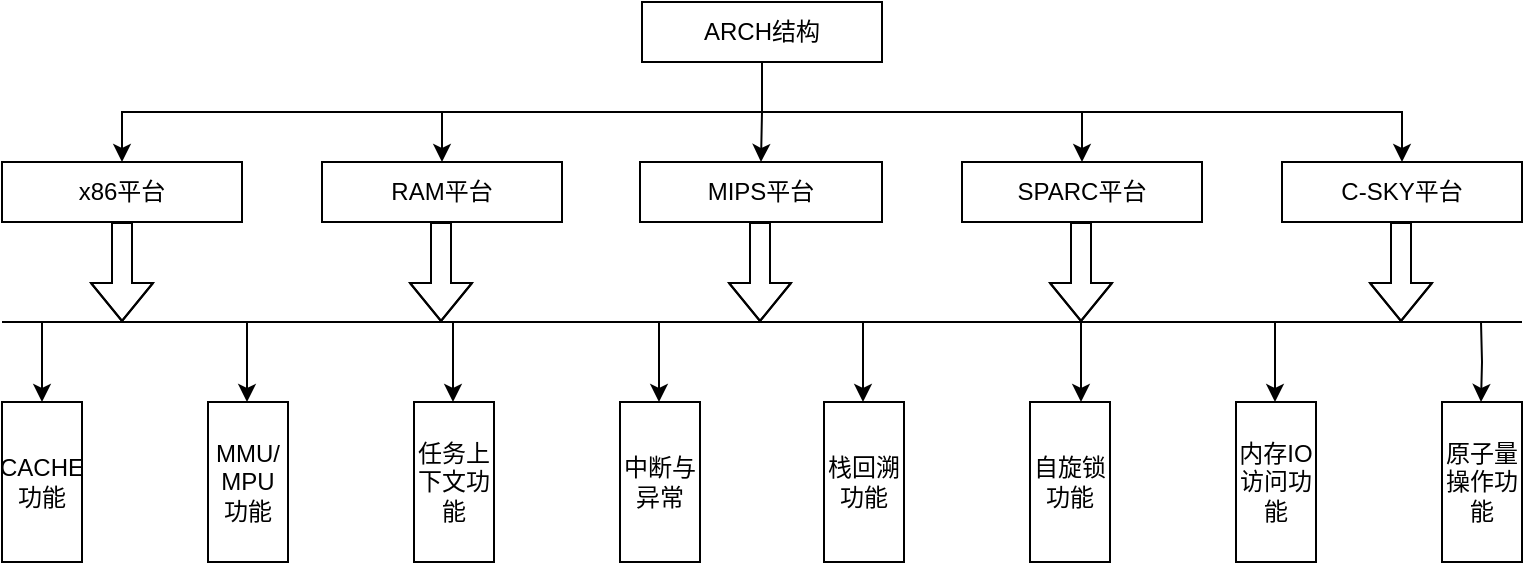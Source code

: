 <mxfile version="21.2.1" type="github">
  <diagram name="第 1 页" id="7ywKPiyKsjDLe_ZhP_Oc">
    <mxGraphModel dx="1142" dy="662" grid="1" gridSize="10" guides="1" tooltips="1" connect="1" arrows="1" fold="1" page="1" pageScale="1" pageWidth="827" pageHeight="1169" math="0" shadow="0">
      <root>
        <mxCell id="0" />
        <mxCell id="1" parent="0" />
        <mxCell id="Ib0QebXVV1Jgr7dSzEw8-8" style="edgeStyle=orthogonalEdgeStyle;rounded=0;orthogonalLoop=1;jettySize=auto;html=1;exitX=0.5;exitY=1;exitDx=0;exitDy=0;entryX=0.5;entryY=0;entryDx=0;entryDy=0;" edge="1" parent="1" source="Ib0QebXVV1Jgr7dSzEw8-1" target="Ib0QebXVV1Jgr7dSzEw8-4">
          <mxGeometry relative="1" as="geometry" />
        </mxCell>
        <mxCell id="Ib0QebXVV1Jgr7dSzEw8-9" style="edgeStyle=orthogonalEdgeStyle;rounded=0;orthogonalLoop=1;jettySize=auto;html=1;exitX=0.5;exitY=1;exitDx=0;exitDy=0;" edge="1" parent="1" source="Ib0QebXVV1Jgr7dSzEw8-1" target="Ib0QebXVV1Jgr7dSzEw8-3">
          <mxGeometry relative="1" as="geometry" />
        </mxCell>
        <mxCell id="Ib0QebXVV1Jgr7dSzEw8-10" style="edgeStyle=orthogonalEdgeStyle;rounded=0;orthogonalLoop=1;jettySize=auto;html=1;exitX=0.5;exitY=1;exitDx=0;exitDy=0;entryX=0.5;entryY=0;entryDx=0;entryDy=0;" edge="1" parent="1" source="Ib0QebXVV1Jgr7dSzEw8-1" target="Ib0QebXVV1Jgr7dSzEw8-2">
          <mxGeometry relative="1" as="geometry" />
        </mxCell>
        <mxCell id="Ib0QebXVV1Jgr7dSzEw8-11" style="edgeStyle=orthogonalEdgeStyle;rounded=0;orthogonalLoop=1;jettySize=auto;html=1;exitX=0.5;exitY=1;exitDx=0;exitDy=0;" edge="1" parent="1" source="Ib0QebXVV1Jgr7dSzEw8-1" target="Ib0QebXVV1Jgr7dSzEw8-5">
          <mxGeometry relative="1" as="geometry" />
        </mxCell>
        <mxCell id="Ib0QebXVV1Jgr7dSzEw8-12" style="edgeStyle=orthogonalEdgeStyle;rounded=0;orthogonalLoop=1;jettySize=auto;html=1;exitX=0.5;exitY=1;exitDx=0;exitDy=0;" edge="1" parent="1" source="Ib0QebXVV1Jgr7dSzEw8-1" target="Ib0QebXVV1Jgr7dSzEw8-6">
          <mxGeometry relative="1" as="geometry" />
        </mxCell>
        <mxCell id="Ib0QebXVV1Jgr7dSzEw8-1" value="ARCH结构" style="rounded=0;whiteSpace=wrap;html=1;" vertex="1" parent="1">
          <mxGeometry x="360" y="120" width="120" height="30" as="geometry" />
        </mxCell>
        <mxCell id="Ib0QebXVV1Jgr7dSzEw8-2" value="x86平台" style="rounded=0;whiteSpace=wrap;html=1;" vertex="1" parent="1">
          <mxGeometry x="40" y="200" width="120" height="30" as="geometry" />
        </mxCell>
        <mxCell id="Ib0QebXVV1Jgr7dSzEw8-3" value="RAM平台" style="rounded=0;whiteSpace=wrap;html=1;" vertex="1" parent="1">
          <mxGeometry x="200" y="200" width="120" height="30" as="geometry" />
        </mxCell>
        <mxCell id="Ib0QebXVV1Jgr7dSzEw8-4" value="MIPS平台" style="rounded=0;whiteSpace=wrap;html=1;" vertex="1" parent="1">
          <mxGeometry x="359" y="200" width="121" height="30" as="geometry" />
        </mxCell>
        <mxCell id="Ib0QebXVV1Jgr7dSzEw8-5" value="SPARC平台" style="rounded=0;whiteSpace=wrap;html=1;" vertex="1" parent="1">
          <mxGeometry x="520" y="200" width="120" height="30" as="geometry" />
        </mxCell>
        <mxCell id="Ib0QebXVV1Jgr7dSzEw8-6" value="C-SKY平台" style="rounded=0;whiteSpace=wrap;html=1;" vertex="1" parent="1">
          <mxGeometry x="680" y="200" width="120" height="30" as="geometry" />
        </mxCell>
        <mxCell id="Ib0QebXVV1Jgr7dSzEw8-7" style="edgeStyle=orthogonalEdgeStyle;rounded=0;orthogonalLoop=1;jettySize=auto;html=1;exitX=0.5;exitY=1;exitDx=0;exitDy=0;" edge="1" parent="1" source="Ib0QebXVV1Jgr7dSzEw8-6" target="Ib0QebXVV1Jgr7dSzEw8-6">
          <mxGeometry relative="1" as="geometry" />
        </mxCell>
        <mxCell id="Ib0QebXVV1Jgr7dSzEw8-14" value="" style="endArrow=none;html=1;rounded=0;" edge="1" parent="1">
          <mxGeometry width="50" height="50" relative="1" as="geometry">
            <mxPoint x="40" y="280" as="sourcePoint" />
            <mxPoint x="800" y="280" as="targetPoint" />
          </mxGeometry>
        </mxCell>
        <mxCell id="Ib0QebXVV1Jgr7dSzEw8-15" value="" style="shape=flexArrow;endArrow=classic;html=1;rounded=0;exitX=0.5;exitY=1;exitDx=0;exitDy=0;" edge="1" parent="1" source="Ib0QebXVV1Jgr7dSzEw8-2">
          <mxGeometry width="50" height="50" relative="1" as="geometry">
            <mxPoint x="390" y="370" as="sourcePoint" />
            <mxPoint x="100" y="280" as="targetPoint" />
            <Array as="points">
              <mxPoint x="100" y="250" />
            </Array>
          </mxGeometry>
        </mxCell>
        <mxCell id="Ib0QebXVV1Jgr7dSzEw8-16" value="" style="shape=flexArrow;endArrow=classic;html=1;rounded=0;exitX=0.5;exitY=1;exitDx=0;exitDy=0;" edge="1" parent="1">
          <mxGeometry width="50" height="50" relative="1" as="geometry">
            <mxPoint x="259.5" y="230" as="sourcePoint" />
            <mxPoint x="259.5" y="280" as="targetPoint" />
            <Array as="points">
              <mxPoint x="259.5" y="250" />
            </Array>
          </mxGeometry>
        </mxCell>
        <mxCell id="Ib0QebXVV1Jgr7dSzEw8-17" value="" style="shape=flexArrow;endArrow=classic;html=1;rounded=0;exitX=0.5;exitY=1;exitDx=0;exitDy=0;" edge="1" parent="1">
          <mxGeometry width="50" height="50" relative="1" as="geometry">
            <mxPoint x="419" y="230" as="sourcePoint" />
            <mxPoint x="419" y="280" as="targetPoint" />
            <Array as="points">
              <mxPoint x="419" y="250" />
            </Array>
          </mxGeometry>
        </mxCell>
        <mxCell id="Ib0QebXVV1Jgr7dSzEw8-18" value="" style="shape=flexArrow;endArrow=classic;html=1;rounded=0;exitX=0.5;exitY=1;exitDx=0;exitDy=0;" edge="1" parent="1">
          <mxGeometry width="50" height="50" relative="1" as="geometry">
            <mxPoint x="579.5" y="230" as="sourcePoint" />
            <mxPoint x="579.5" y="280" as="targetPoint" />
            <Array as="points">
              <mxPoint x="579.5" y="250" />
            </Array>
          </mxGeometry>
        </mxCell>
        <mxCell id="Ib0QebXVV1Jgr7dSzEw8-19" value="" style="shape=flexArrow;endArrow=classic;html=1;rounded=0;exitX=0.5;exitY=1;exitDx=0;exitDy=0;" edge="1" parent="1">
          <mxGeometry width="50" height="50" relative="1" as="geometry">
            <mxPoint x="739.5" y="230" as="sourcePoint" />
            <mxPoint x="739.5" y="280" as="targetPoint" />
            <Array as="points">
              <mxPoint x="739.5" y="250" />
            </Array>
          </mxGeometry>
        </mxCell>
        <mxCell id="Ib0QebXVV1Jgr7dSzEw8-21" value="CACHE功能" style="rounded=0;whiteSpace=wrap;html=1;" vertex="1" parent="1">
          <mxGeometry x="40" y="320" width="40" height="80" as="geometry" />
        </mxCell>
        <mxCell id="Ib0QebXVV1Jgr7dSzEw8-22" value="MMU/&lt;br&gt;MPU功能" style="rounded=0;whiteSpace=wrap;html=1;" vertex="1" parent="1">
          <mxGeometry x="143" y="320" width="40" height="80" as="geometry" />
        </mxCell>
        <mxCell id="Ib0QebXVV1Jgr7dSzEw8-23" value="任务上下文功能" style="rounded=0;whiteSpace=wrap;html=1;" vertex="1" parent="1">
          <mxGeometry x="246" y="320" width="40" height="80" as="geometry" />
        </mxCell>
        <mxCell id="Ib0QebXVV1Jgr7dSzEw8-24" value="中断与异常" style="rounded=0;whiteSpace=wrap;html=1;" vertex="1" parent="1">
          <mxGeometry x="349" y="320" width="40" height="80" as="geometry" />
        </mxCell>
        <mxCell id="Ib0QebXVV1Jgr7dSzEw8-25" value="栈回溯功能" style="rounded=0;whiteSpace=wrap;html=1;" vertex="1" parent="1">
          <mxGeometry x="451" y="320" width="40" height="80" as="geometry" />
        </mxCell>
        <mxCell id="Ib0QebXVV1Jgr7dSzEw8-26" value="自旋锁功能" style="rounded=0;whiteSpace=wrap;html=1;" vertex="1" parent="1">
          <mxGeometry x="554" y="320" width="40" height="80" as="geometry" />
        </mxCell>
        <mxCell id="Ib0QebXVV1Jgr7dSzEw8-27" value="内存IO访问功能" style="rounded=0;whiteSpace=wrap;html=1;" vertex="1" parent="1">
          <mxGeometry x="657" y="320" width="40" height="80" as="geometry" />
        </mxCell>
        <mxCell id="Ib0QebXVV1Jgr7dSzEw8-28" value="原子量操作功能" style="rounded=0;whiteSpace=wrap;html=1;" vertex="1" parent="1">
          <mxGeometry x="760" y="320" width="40" height="80" as="geometry" />
        </mxCell>
        <mxCell id="Ib0QebXVV1Jgr7dSzEw8-29" value="" style="endArrow=classic;html=1;rounded=0;entryX=0.5;entryY=0;entryDx=0;entryDy=0;" edge="1" parent="1" target="Ib0QebXVV1Jgr7dSzEw8-21">
          <mxGeometry width="50" height="50" relative="1" as="geometry">
            <mxPoint x="60" y="280" as="sourcePoint" />
            <mxPoint x="440" y="410" as="targetPoint" />
          </mxGeometry>
        </mxCell>
        <mxCell id="Ib0QebXVV1Jgr7dSzEw8-30" value="" style="endArrow=classic;html=1;rounded=0;entryX=0.5;entryY=0;entryDx=0;entryDy=0;" edge="1" parent="1">
          <mxGeometry width="50" height="50" relative="1" as="geometry">
            <mxPoint x="162.5" y="280" as="sourcePoint" />
            <mxPoint x="162.5" y="320" as="targetPoint" />
          </mxGeometry>
        </mxCell>
        <mxCell id="Ib0QebXVV1Jgr7dSzEw8-31" value="" style="endArrow=classic;html=1;rounded=0;entryX=0.5;entryY=0;entryDx=0;entryDy=0;" edge="1" parent="1">
          <mxGeometry width="50" height="50" relative="1" as="geometry">
            <mxPoint x="265.5" y="280" as="sourcePoint" />
            <mxPoint x="265.5" y="320" as="targetPoint" />
          </mxGeometry>
        </mxCell>
        <mxCell id="Ib0QebXVV1Jgr7dSzEw8-32" value="" style="endArrow=classic;html=1;rounded=0;entryX=0.5;entryY=0;entryDx=0;entryDy=0;" edge="1" parent="1">
          <mxGeometry width="50" height="50" relative="1" as="geometry">
            <mxPoint x="368.5" y="280" as="sourcePoint" />
            <mxPoint x="368.5" y="320" as="targetPoint" />
          </mxGeometry>
        </mxCell>
        <mxCell id="Ib0QebXVV1Jgr7dSzEw8-33" value="" style="endArrow=classic;html=1;rounded=0;entryX=0.5;entryY=0;entryDx=0;entryDy=0;" edge="1" parent="1">
          <mxGeometry width="50" height="50" relative="1" as="geometry">
            <mxPoint x="470.5" y="280" as="sourcePoint" />
            <mxPoint x="470.5" y="320" as="targetPoint" />
          </mxGeometry>
        </mxCell>
        <mxCell id="Ib0QebXVV1Jgr7dSzEw8-34" value="" style="endArrow=classic;html=1;rounded=0;entryX=0.5;entryY=0;entryDx=0;entryDy=0;" edge="1" parent="1">
          <mxGeometry width="50" height="50" relative="1" as="geometry">
            <mxPoint x="579.5" y="280" as="sourcePoint" />
            <mxPoint x="579.5" y="320" as="targetPoint" />
          </mxGeometry>
        </mxCell>
        <mxCell id="Ib0QebXVV1Jgr7dSzEw8-35" value="" style="endArrow=classic;html=1;rounded=0;entryX=0.5;entryY=0;entryDx=0;entryDy=0;" edge="1" parent="1">
          <mxGeometry width="50" height="50" relative="1" as="geometry">
            <mxPoint x="676.5" y="280" as="sourcePoint" />
            <mxPoint x="676.5" y="320" as="targetPoint" />
          </mxGeometry>
        </mxCell>
        <mxCell id="Ib0QebXVV1Jgr7dSzEw8-36" value="" style="endArrow=classic;html=1;rounded=0;entryX=0.5;entryY=0;entryDx=0;entryDy=0;" edge="1" parent="1">
          <mxGeometry width="50" height="50" relative="1" as="geometry">
            <mxPoint x="779.5" y="280" as="sourcePoint" />
            <mxPoint x="779.5" y="320" as="targetPoint" />
            <Array as="points">
              <mxPoint x="780" y="300" />
            </Array>
          </mxGeometry>
        </mxCell>
      </root>
    </mxGraphModel>
  </diagram>
</mxfile>
